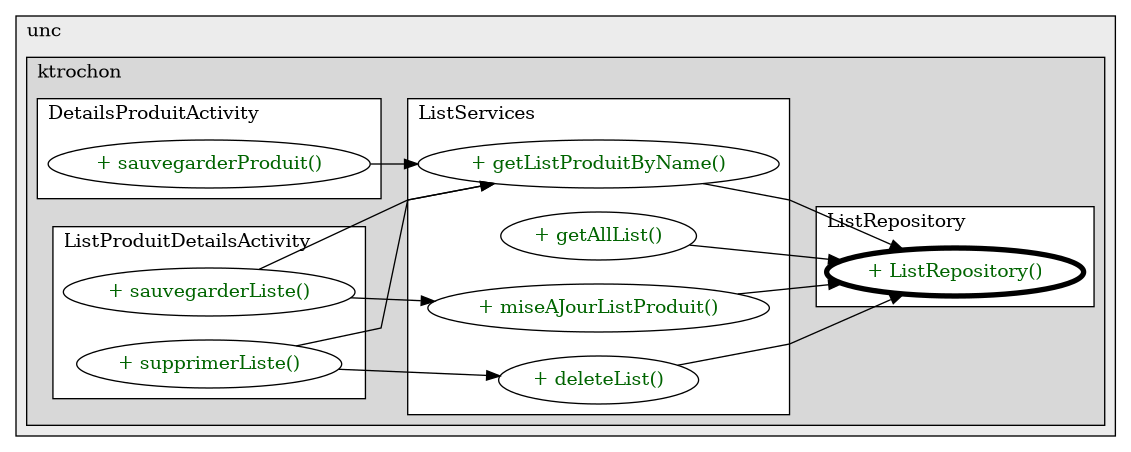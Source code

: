 @startuml

/' diagram meta data start
config=CallConfiguration;
{
  "rootMethod": "nc.unc.ktrochon.pocketlist.repository.ListRepository#ListRepository(Context)",
  "projectClassification": {
    "searchMode": "OpenProject", // OpenProject, AllProjects
    "includedProjects": "",
    "pathEndKeywords": "*.impl",
    "isClientPath": "",
    "isClientName": "",
    "isTestPath": "",
    "isTestName": "",
    "isMappingPath": "",
    "isMappingName": "",
    "isDataAccessPath": "",
    "isDataAccessName": "",
    "isDataStructurePath": "",
    "isDataStructureName": "",
    "isInterfaceStructuresPath": "",
    "isInterfaceStructuresName": "",
    "isEntryPointPath": "",
    "isEntryPointName": "",
    "treatFinalFieldsAsMandatory": false
  },
  "graphRestriction": {
    "classPackageExcludeFilter": "",
    "classPackageIncludeFilter": "",
    "classNameExcludeFilter": "",
    "classNameIncludeFilter": "",
    "methodNameExcludeFilter": "",
    "methodNameIncludeFilter": "",
    "removeByInheritance": "", // inheritance/annotation based filtering is done in a second step
    "removeByAnnotation": "",
    "removeByClassPackage": "", // cleanup the graph after inheritance/annotation based filtering is done
    "removeByClassName": "",
    "cutMappings": false,
    "cutEnum": true,
    "cutTests": true,
    "cutClient": true,
    "cutDataAccess": true,
    "cutInterfaceStructures": true,
    "cutDataStructures": true,
    "cutGetterAndSetter": true,
    "cutConstructors": true
  },
  "graphTraversal": {
    "forwardDepth": 3,
    "backwardDepth": 3,
    "classPackageExcludeFilter": "",
    "classPackageIncludeFilter": "",
    "classNameExcludeFilter": "",
    "classNameIncludeFilter": "",
    "methodNameExcludeFilter": "",
    "methodNameIncludeFilter": "",
    "hideMappings": false,
    "hideDataStructures": false,
    "hidePrivateMethods": true,
    "hideInterfaceCalls": true, // indirection: implementation -> interface (is hidden) -> implementation
    "onlyShowApplicationEntryPoints": false, // root node is included
    "useMethodCallsForStructureDiagram": "ForwardOnly" // ForwardOnly, BothDirections, No
  },
  "details": {
    "aggregation": "GroupByClass", // ByClass, GroupByClass, None
    "showMethodParametersTypes": false,
    "showMethodParametersNames": false,
    "showMethodReturnType": false,
    "showPackageLevels": 2,
    "showCallOrder": false,
    "edgeMode": "MethodsOnly", // TypesOnly, MethodsOnly, TypesAndMethods, MethodsAndDirectTypeUsage
    "showDetailedClassStructure": false
  },
  "rootClass": "nc.unc.ktrochon.pocketlist.repository.ListRepository",
  "extensionCallbackMethod": "" // qualified.class.name#methodName - signature: public static String method(String)
}
diagram meta data end '/



digraph g {
    rankdir="LR"
    splines=polyline
    

'nodes 
subgraph cluster_115946 { 
   	label=unc
	labeljust=l
	fillcolor="#ececec"
	style=filled
   
   subgraph cluster_949228562 { 
   	label=ktrochon
	labeljust=l
	fillcolor="#d8d8d8"
	style=filled
   
   subgraph cluster_1408166297 { 
   	label=ListRepository
	labeljust=l
	fillcolor=white
	style=filled
   
   ListRepository886306589XXXListRepository1678783089[
	label="+ ListRepository()"
	style=filled
	fillcolor=white
	tooltip="ListRepository

null"
	penwidth=4
	fontcolor=darkgreen
];
} 

subgraph cluster_1943718057 { 
   	label=DetailsProduitActivity
	labeljust=l
	fillcolor=white
	style=filled
   
   DetailsProduitActivity1243990011XXXsauvegarderProduit2666181[
	label="+ sauvegarderProduit()"
	style=filled
	fillcolor=white
	tooltip="DetailsProduitActivity

null"
	fontcolor=darkgreen
];
} 

subgraph cluster_407810375 { 
   	label=ListProduitDetailsActivity
	labeljust=l
	fillcolor=white
	style=filled
   
   ListProduitDetailsActivity1243990011XXXsauvegarderListe2666181[
	label="+ sauvegarderListe()"
	style=filled
	fillcolor=white
	tooltip="ListProduitDetailsActivity

null"
	fontcolor=darkgreen
];

ListProduitDetailsActivity1243990011XXXsupprimerListe2666181[
	label="+ supprimerListe()"
	style=filled
	fillcolor=white
	tooltip="ListProduitDetailsActivity

null"
	fontcolor=darkgreen
];
} 

subgraph cluster_836149784 { 
   	label=ListServices
	labeljust=l
	fillcolor=white
	style=filled
   
   ListServices121729986XXXdeleteList1642869784[
	label="+ deleteList()"
	style=filled
	fillcolor=white
	tooltip="ListServices

null"
	fontcolor=darkgreen
];

ListServices121729986XXXgetAllList1678783089[
	label="+ getAllList()"
	style=filled
	fillcolor=white
	tooltip="ListServices

null"
	fontcolor=darkgreen
];

ListServices121729986XXXgetListProduitByName406701772[
	label="+ getListProduitByName()"
	style=filled
	fillcolor=white
	tooltip="ListServices

null"
	fontcolor=darkgreen
];

ListServices121729986XXXmiseAJourListProduit1999450483[
	label="+ miseAJourListProduit()"
	style=filled
	fillcolor=white
	tooltip="ListServices

null"
	fontcolor=darkgreen
];
} 
} 
} 

'edges    
DetailsProduitActivity1243990011XXXsauvegarderProduit2666181 -> ListServices121729986XXXgetListProduitByName406701772;
ListProduitDetailsActivity1243990011XXXsauvegarderListe2666181 -> ListServices121729986XXXgetListProduitByName406701772;
ListProduitDetailsActivity1243990011XXXsauvegarderListe2666181 -> ListServices121729986XXXmiseAJourListProduit1999450483;
ListProduitDetailsActivity1243990011XXXsupprimerListe2666181 -> ListServices121729986XXXdeleteList1642869784;
ListProduitDetailsActivity1243990011XXXsupprimerListe2666181 -> ListServices121729986XXXgetListProduitByName406701772;
ListServices121729986XXXdeleteList1642869784 -> ListRepository886306589XXXListRepository1678783089;
ListServices121729986XXXgetAllList1678783089 -> ListRepository886306589XXXListRepository1678783089;
ListServices121729986XXXgetListProduitByName406701772 -> ListRepository886306589XXXListRepository1678783089;
ListServices121729986XXXmiseAJourListProduit1999450483 -> ListRepository886306589XXXListRepository1678783089;
    
}
@enduml